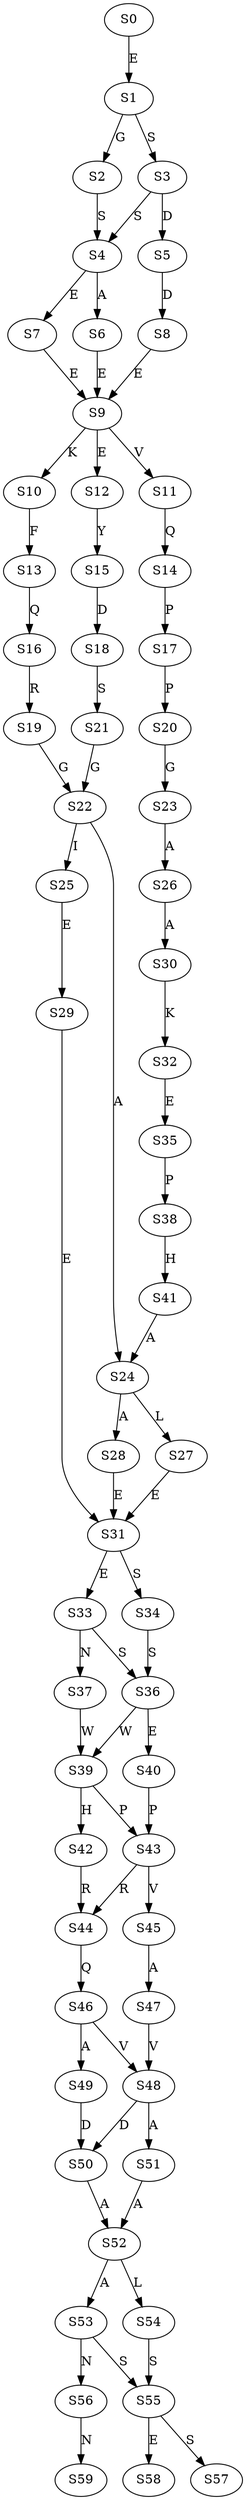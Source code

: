 strict digraph  {
	S0 -> S1 [ label = E ];
	S1 -> S2 [ label = G ];
	S1 -> S3 [ label = S ];
	S2 -> S4 [ label = S ];
	S3 -> S5 [ label = D ];
	S3 -> S4 [ label = S ];
	S4 -> S6 [ label = A ];
	S4 -> S7 [ label = E ];
	S5 -> S8 [ label = D ];
	S6 -> S9 [ label = E ];
	S7 -> S9 [ label = E ];
	S8 -> S9 [ label = E ];
	S9 -> S10 [ label = K ];
	S9 -> S11 [ label = V ];
	S9 -> S12 [ label = E ];
	S10 -> S13 [ label = F ];
	S11 -> S14 [ label = Q ];
	S12 -> S15 [ label = Y ];
	S13 -> S16 [ label = Q ];
	S14 -> S17 [ label = P ];
	S15 -> S18 [ label = D ];
	S16 -> S19 [ label = R ];
	S17 -> S20 [ label = P ];
	S18 -> S21 [ label = S ];
	S19 -> S22 [ label = G ];
	S20 -> S23 [ label = G ];
	S21 -> S22 [ label = G ];
	S22 -> S24 [ label = A ];
	S22 -> S25 [ label = I ];
	S23 -> S26 [ label = A ];
	S24 -> S27 [ label = L ];
	S24 -> S28 [ label = A ];
	S25 -> S29 [ label = E ];
	S26 -> S30 [ label = A ];
	S27 -> S31 [ label = E ];
	S28 -> S31 [ label = E ];
	S29 -> S31 [ label = E ];
	S30 -> S32 [ label = K ];
	S31 -> S33 [ label = E ];
	S31 -> S34 [ label = S ];
	S32 -> S35 [ label = E ];
	S33 -> S36 [ label = S ];
	S33 -> S37 [ label = N ];
	S34 -> S36 [ label = S ];
	S35 -> S38 [ label = P ];
	S36 -> S39 [ label = W ];
	S36 -> S40 [ label = E ];
	S37 -> S39 [ label = W ];
	S38 -> S41 [ label = H ];
	S39 -> S42 [ label = H ];
	S39 -> S43 [ label = P ];
	S40 -> S43 [ label = P ];
	S41 -> S24 [ label = A ];
	S42 -> S44 [ label = R ];
	S43 -> S45 [ label = V ];
	S43 -> S44 [ label = R ];
	S44 -> S46 [ label = Q ];
	S45 -> S47 [ label = A ];
	S46 -> S48 [ label = V ];
	S46 -> S49 [ label = A ];
	S47 -> S48 [ label = V ];
	S48 -> S50 [ label = D ];
	S48 -> S51 [ label = A ];
	S49 -> S50 [ label = D ];
	S50 -> S52 [ label = A ];
	S51 -> S52 [ label = A ];
	S52 -> S53 [ label = A ];
	S52 -> S54 [ label = L ];
	S53 -> S55 [ label = S ];
	S53 -> S56 [ label = N ];
	S54 -> S55 [ label = S ];
	S55 -> S57 [ label = S ];
	S55 -> S58 [ label = E ];
	S56 -> S59 [ label = N ];
}
